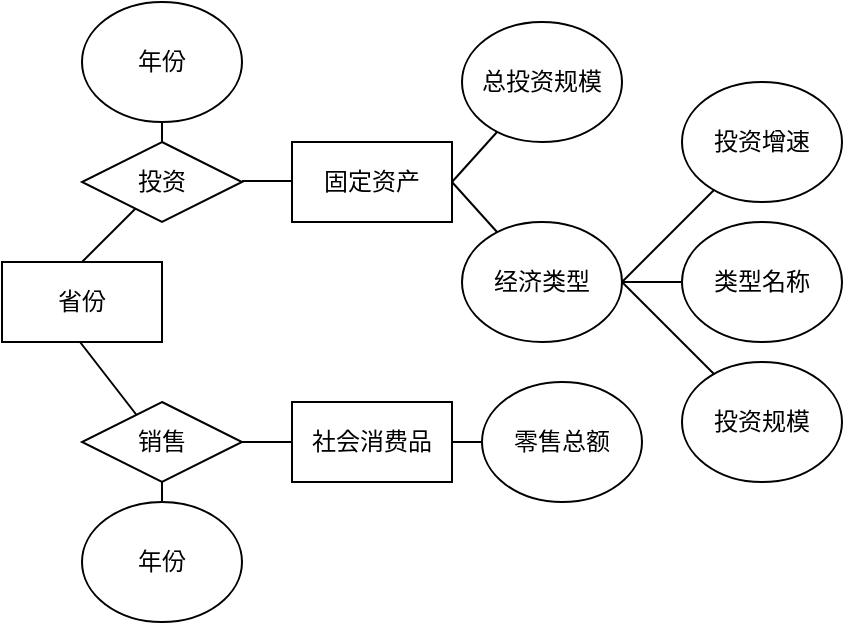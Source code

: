 <mxfile version="24.4.10" type="device">
  <diagram id="R2lEEEUBdFMjLlhIrx00" name="Page-1">
    <mxGraphModel dx="1050" dy="515" grid="1" gridSize="10" guides="1" tooltips="1" connect="1" arrows="1" fold="1" page="1" pageScale="1" pageWidth="850" pageHeight="1100" math="0" shadow="0" extFonts="Permanent Marker^https://fonts.googleapis.com/css?family=Permanent+Marker">
      <root>
        <mxCell id="0" />
        <mxCell id="1" parent="0" />
        <mxCell id="QwZaYRjVoD2k1rPnlovD-12" value="省份" style="rounded=0;whiteSpace=wrap;html=1;" vertex="1" parent="1">
          <mxGeometry x="200" y="840" width="80" height="40" as="geometry" />
        </mxCell>
        <mxCell id="QwZaYRjVoD2k1rPnlovD-14" value="" style="endArrow=none;html=1;rounded=0;" edge="1" parent="1" target="QwZaYRjVoD2k1rPnlovD-15">
          <mxGeometry width="50" height="50" relative="1" as="geometry">
            <mxPoint x="240" y="840" as="sourcePoint" />
            <mxPoint x="240" y="810" as="targetPoint" />
          </mxGeometry>
        </mxCell>
        <mxCell id="QwZaYRjVoD2k1rPnlovD-15" value="投资" style="rhombus;whiteSpace=wrap;html=1;" vertex="1" parent="1">
          <mxGeometry x="240" y="780" width="80" height="40" as="geometry" />
        </mxCell>
        <mxCell id="QwZaYRjVoD2k1rPnlovD-17" value="" style="endArrow=none;html=1;rounded=0;entryX=0.5;entryY=1;entryDx=0;entryDy=0;" edge="1" parent="1">
          <mxGeometry width="50" height="50" relative="1" as="geometry">
            <mxPoint x="270" y="920" as="sourcePoint" />
            <mxPoint x="239" y="880" as="targetPoint" />
          </mxGeometry>
        </mxCell>
        <mxCell id="QwZaYRjVoD2k1rPnlovD-18" value="" style="endArrow=none;html=1;rounded=0;" edge="1" parent="1">
          <mxGeometry width="50" height="50" relative="1" as="geometry">
            <mxPoint x="350" y="799.55" as="sourcePoint" />
            <mxPoint x="320.001" y="799.498" as="targetPoint" />
            <Array as="points">
              <mxPoint x="340" y="799.55" />
            </Array>
          </mxGeometry>
        </mxCell>
        <mxCell id="QwZaYRjVoD2k1rPnlovD-21" value="固定资产" style="rounded=0;whiteSpace=wrap;html=1;" vertex="1" parent="1">
          <mxGeometry x="345" y="780" width="80" height="40" as="geometry" />
        </mxCell>
        <mxCell id="QwZaYRjVoD2k1rPnlovD-22" value="" style="endArrow=none;html=1;rounded=0;" edge="1" parent="1" target="QwZaYRjVoD2k1rPnlovD-23">
          <mxGeometry width="50" height="50" relative="1" as="geometry">
            <mxPoint x="425" y="800" as="sourcePoint" />
            <mxPoint x="450" y="780" as="targetPoint" />
          </mxGeometry>
        </mxCell>
        <mxCell id="QwZaYRjVoD2k1rPnlovD-23" value="总投资规模" style="ellipse;whiteSpace=wrap;html=1;" vertex="1" parent="1">
          <mxGeometry x="430" y="720" width="80" height="60" as="geometry" />
        </mxCell>
        <mxCell id="QwZaYRjVoD2k1rPnlovD-24" value="" style="endArrow=none;html=1;rounded=0;" edge="1" parent="1" target="QwZaYRjVoD2k1rPnlovD-25">
          <mxGeometry width="50" height="50" relative="1" as="geometry">
            <mxPoint x="425" y="800" as="sourcePoint" />
            <mxPoint x="450" y="820" as="targetPoint" />
          </mxGeometry>
        </mxCell>
        <mxCell id="QwZaYRjVoD2k1rPnlovD-25" value="经济类型" style="ellipse;whiteSpace=wrap;html=1;" vertex="1" parent="1">
          <mxGeometry x="430" y="820" width="80" height="60" as="geometry" />
        </mxCell>
        <mxCell id="QwZaYRjVoD2k1rPnlovD-26" value="" style="endArrow=none;html=1;rounded=0;" edge="1" parent="1" target="QwZaYRjVoD2k1rPnlovD-30">
          <mxGeometry width="50" height="50" relative="1" as="geometry">
            <mxPoint x="510" y="850" as="sourcePoint" />
            <mxPoint x="530" y="880" as="targetPoint" />
          </mxGeometry>
        </mxCell>
        <mxCell id="QwZaYRjVoD2k1rPnlovD-27" value="" style="endArrow=none;html=1;rounded=0;" edge="1" parent="1">
          <mxGeometry width="50" height="50" relative="1" as="geometry">
            <mxPoint x="510" y="850" as="sourcePoint" />
            <mxPoint x="540" y="850" as="targetPoint" />
          </mxGeometry>
        </mxCell>
        <mxCell id="QwZaYRjVoD2k1rPnlovD-28" value="" style="endArrow=none;html=1;rounded=0;" edge="1" parent="1" target="QwZaYRjVoD2k1rPnlovD-33">
          <mxGeometry width="50" height="50" relative="1" as="geometry">
            <mxPoint x="510" y="850" as="sourcePoint" />
            <mxPoint x="530" y="830" as="targetPoint" />
          </mxGeometry>
        </mxCell>
        <mxCell id="QwZaYRjVoD2k1rPnlovD-30" value="投资规模" style="ellipse;whiteSpace=wrap;html=1;" vertex="1" parent="1">
          <mxGeometry x="540" y="890" width="80" height="60" as="geometry" />
        </mxCell>
        <mxCell id="QwZaYRjVoD2k1rPnlovD-31" value="类型名称" style="ellipse;whiteSpace=wrap;html=1;" vertex="1" parent="1">
          <mxGeometry x="540" y="820" width="80" height="60" as="geometry" />
        </mxCell>
        <mxCell id="QwZaYRjVoD2k1rPnlovD-33" value="投资增速" style="ellipse;whiteSpace=wrap;html=1;" vertex="1" parent="1">
          <mxGeometry x="540" y="750" width="80" height="60" as="geometry" />
        </mxCell>
        <mxCell id="QwZaYRjVoD2k1rPnlovD-35" value="" style="endArrow=none;html=1;rounded=0;" edge="1" parent="1" target="QwZaYRjVoD2k1rPnlovD-36">
          <mxGeometry width="50" height="50" relative="1" as="geometry">
            <mxPoint x="280" y="780" as="sourcePoint" />
            <mxPoint x="280" y="750" as="targetPoint" />
          </mxGeometry>
        </mxCell>
        <mxCell id="QwZaYRjVoD2k1rPnlovD-36" value="年份" style="ellipse;whiteSpace=wrap;html=1;" vertex="1" parent="1">
          <mxGeometry x="240" y="710" width="80" height="60" as="geometry" />
        </mxCell>
        <mxCell id="QwZaYRjVoD2k1rPnlovD-37" value="销售" style="rhombus;whiteSpace=wrap;html=1;" vertex="1" parent="1">
          <mxGeometry x="240" y="910" width="80" height="40" as="geometry" />
        </mxCell>
        <mxCell id="QwZaYRjVoD2k1rPnlovD-38" value="年份" style="ellipse;whiteSpace=wrap;html=1;" vertex="1" parent="1">
          <mxGeometry x="240" y="960" width="80" height="60" as="geometry" />
        </mxCell>
        <mxCell id="QwZaYRjVoD2k1rPnlovD-39" value="" style="endArrow=none;html=1;rounded=0;" edge="1" parent="1" source="QwZaYRjVoD2k1rPnlovD-38">
          <mxGeometry width="50" height="50" relative="1" as="geometry">
            <mxPoint x="230" y="1000" as="sourcePoint" />
            <mxPoint x="280" y="950" as="targetPoint" />
          </mxGeometry>
        </mxCell>
        <mxCell id="QwZaYRjVoD2k1rPnlovD-40" value="" style="endArrow=none;html=1;rounded=0;" edge="1" parent="1">
          <mxGeometry width="50" height="50" relative="1" as="geometry">
            <mxPoint x="320" y="930" as="sourcePoint" />
            <mxPoint x="350" y="930" as="targetPoint" />
          </mxGeometry>
        </mxCell>
        <mxCell id="QwZaYRjVoD2k1rPnlovD-42" value="社会消费品" style="rounded=0;whiteSpace=wrap;html=1;" vertex="1" parent="1">
          <mxGeometry x="345" y="910" width="80" height="40" as="geometry" />
        </mxCell>
        <mxCell id="QwZaYRjVoD2k1rPnlovD-44" value="" style="endArrow=none;html=1;rounded=0;" edge="1" parent="1">
          <mxGeometry width="50" height="50" relative="1" as="geometry">
            <mxPoint x="425" y="930" as="sourcePoint" />
            <mxPoint x="440" y="930" as="targetPoint" />
          </mxGeometry>
        </mxCell>
        <mxCell id="QwZaYRjVoD2k1rPnlovD-45" value="零售总额" style="ellipse;whiteSpace=wrap;html=1;" vertex="1" parent="1">
          <mxGeometry x="440" y="900" width="80" height="60" as="geometry" />
        </mxCell>
      </root>
    </mxGraphModel>
  </diagram>
</mxfile>

